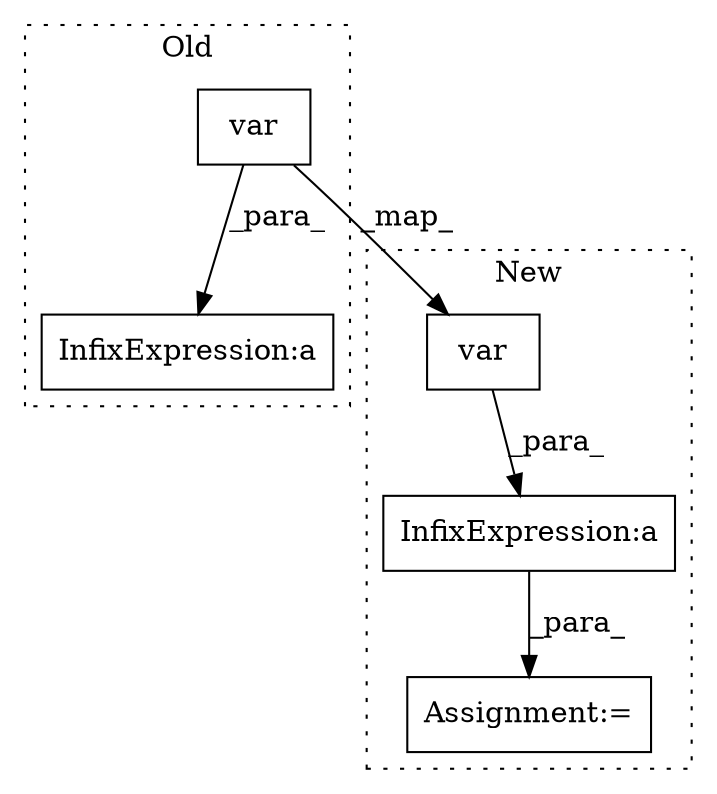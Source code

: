digraph G {
subgraph cluster0 {
1 [label="var" a="32" s="3231,3243" l="4,1" shape="box"];
4 [label="InfixExpression:a" a="27" s="3275" l="3" shape="box"];
label = "Old";
style="dotted";
}
subgraph cluster1 {
2 [label="var" a="32" s="3340,3352" l="4,1" shape="box"];
3 [label="Assignment:=" a="7" s="3365" l="1" shape="box"];
5 [label="InfixExpression:a" a="27" s="3379" l="3" shape="box"];
label = "New";
style="dotted";
}
1 -> 2 [label="_map_"];
1 -> 4 [label="_para_"];
2 -> 5 [label="_para_"];
5 -> 3 [label="_para_"];
}